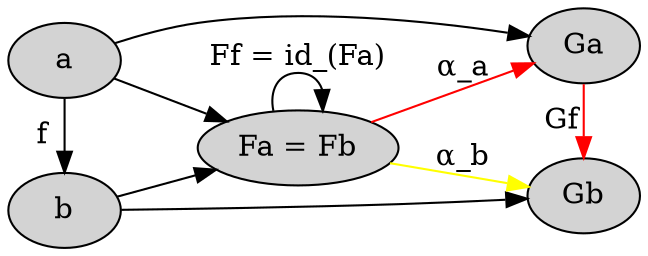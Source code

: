 digraph {
  node [style="filled" color="black" fillcolor="lightgray"]

  rankdir=LR
  { rank=same a b }
  { rank=same Ga Gb }

  a [label="a"]
  b [label="b"]
  Ga [label="Ga"]
  Gb [label="Gb"]
  FaFb [label="Fa = Fb"]

  a -> b [label="f"]
  a -> Ga
  b -> Gb
  a -> FaFb
  b -> FaFb
  FaFb -> FaFb [label="Ff = id_(Fa)"]
  Ga -> Gb [label="Gf" color="red"]
  FaFb -> Ga [label="α_a" color="red"]
  FaFb -> Gb [label="α_b" color="yellow"]
}

